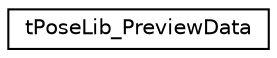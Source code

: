 digraph G
{
  edge [fontname="Helvetica",fontsize="10",labelfontname="Helvetica",labelfontsize="10"];
  node [fontname="Helvetica",fontsize="10",shape=record];
  rankdir=LR;
  Node1 [label="tPoseLib_PreviewData",height=0.2,width=0.4,color="black", fillcolor="white", style="filled",URL="$d3/d0d/structtPoseLib__PreviewData.html"];
}
